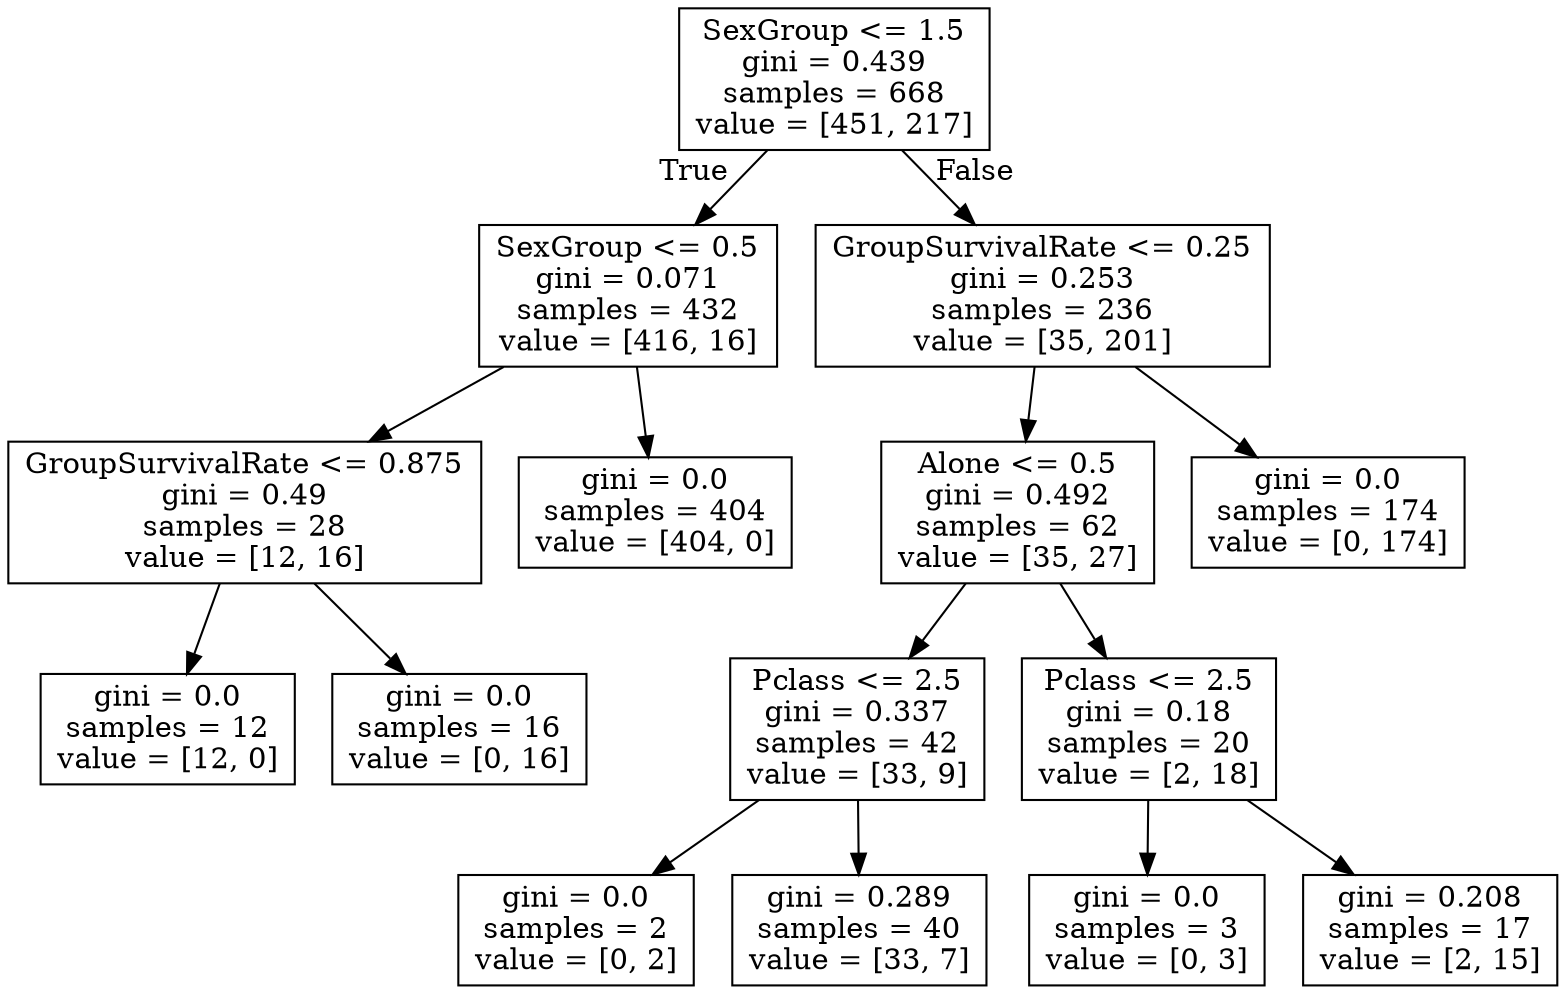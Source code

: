 digraph Tree {
node [shape=box] ;
0 [label="SexGroup <= 1.5\ngini = 0.439\nsamples = 668\nvalue = [451, 217]"] ;
1 [label="SexGroup <= 0.5\ngini = 0.071\nsamples = 432\nvalue = [416, 16]"] ;
0 -> 1 [labeldistance=2.5, labelangle=45, headlabel="True"] ;
2 [label="GroupSurvivalRate <= 0.875\ngini = 0.49\nsamples = 28\nvalue = [12, 16]"] ;
1 -> 2 ;
3 [label="gini = 0.0\nsamples = 12\nvalue = [12, 0]"] ;
2 -> 3 ;
4 [label="gini = 0.0\nsamples = 16\nvalue = [0, 16]"] ;
2 -> 4 ;
5 [label="gini = 0.0\nsamples = 404\nvalue = [404, 0]"] ;
1 -> 5 ;
6 [label="GroupSurvivalRate <= 0.25\ngini = 0.253\nsamples = 236\nvalue = [35, 201]"] ;
0 -> 6 [labeldistance=2.5, labelangle=-45, headlabel="False"] ;
7 [label="Alone <= 0.5\ngini = 0.492\nsamples = 62\nvalue = [35, 27]"] ;
6 -> 7 ;
8 [label="Pclass <= 2.5\ngini = 0.337\nsamples = 42\nvalue = [33, 9]"] ;
7 -> 8 ;
9 [label="gini = 0.0\nsamples = 2\nvalue = [0, 2]"] ;
8 -> 9 ;
10 [label="gini = 0.289\nsamples = 40\nvalue = [33, 7]"] ;
8 -> 10 ;
11 [label="Pclass <= 2.5\ngini = 0.18\nsamples = 20\nvalue = [2, 18]"] ;
7 -> 11 ;
12 [label="gini = 0.0\nsamples = 3\nvalue = [0, 3]"] ;
11 -> 12 ;
13 [label="gini = 0.208\nsamples = 17\nvalue = [2, 15]"] ;
11 -> 13 ;
14 [label="gini = 0.0\nsamples = 174\nvalue = [0, 174]"] ;
6 -> 14 ;
}
